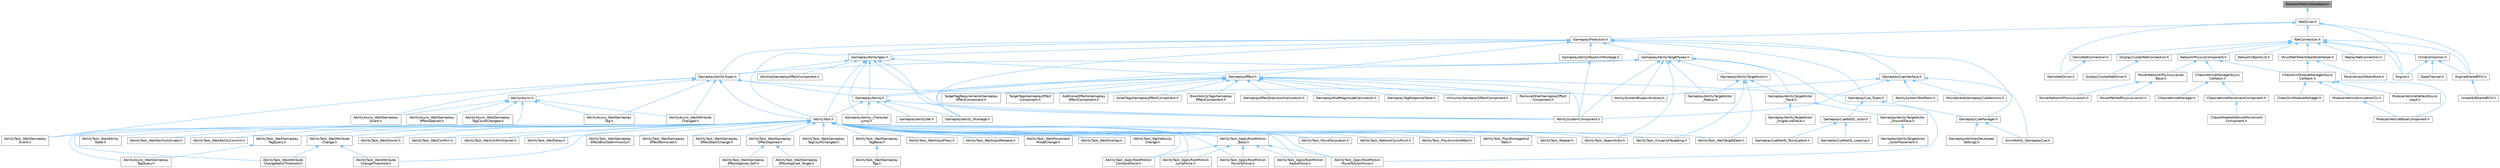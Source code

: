 digraph "NetworkMetricsDatabase.h"
{
 // INTERACTIVE_SVG=YES
 // LATEX_PDF_SIZE
  bgcolor="transparent";
  edge [fontname=Helvetica,fontsize=10,labelfontname=Helvetica,labelfontsize=10];
  node [fontname=Helvetica,fontsize=10,shape=box,height=0.2,width=0.4];
  Node1 [id="Node000001",label="NetworkMetricsDatabase.h",height=0.2,width=0.4,color="gray40", fillcolor="grey60", style="filled", fontcolor="black",tooltip=" "];
  Node1 -> Node2 [id="edge1_Node000001_Node000002",dir="back",color="steelblue1",style="solid",tooltip=" "];
  Node2 [id="Node000002",label="NetDriver.h",height=0.2,width=0.4,color="grey40", fillcolor="white", style="filled",URL="$d8/d6d/NetDriver_8h.html",tooltip=" "];
  Node2 -> Node3 [id="edge2_Node000002_Node000003",dir="back",color="steelblue1",style="solid",tooltip=" "];
  Node3 [id="Node000003",label="DemoNetDriver.h",height=0.2,width=0.4,color="grey40", fillcolor="white", style="filled",URL="$df/df9/DemoNetDriver_8h.html",tooltip=" "];
  Node2 -> Node4 [id="edge3_Node000002_Node000004",dir="back",color="steelblue1",style="solid",tooltip=" "];
  Node4 [id="Node000004",label="Engine.h",height=0.2,width=0.4,color="grey40", fillcolor="white", style="filled",URL="$d1/d34/Public_2Engine_8h.html",tooltip=" "];
  Node2 -> Node5 [id="edge4_Node000002_Node000005",dir="back",color="steelblue1",style="solid",tooltip=" "];
  Node5 [id="Node000005",label="EngineSharedPCH.h",height=0.2,width=0.4,color="grey40", fillcolor="white", style="filled",URL="$dc/dbb/EngineSharedPCH_8h.html",tooltip=" "];
  Node5 -> Node6 [id="edge5_Node000005_Node000006",dir="back",color="steelblue1",style="solid",tooltip=" "];
  Node6 [id="Node000006",label="UnrealEdSharedPCH.h",height=0.2,width=0.4,color="grey40", fillcolor="white", style="filled",URL="$d1/de6/UnrealEdSharedPCH_8h.html",tooltip=" "];
  Node2 -> Node7 [id="edge6_Node000002_Node000007",dir="back",color="steelblue1",style="solid",tooltip=" "];
  Node7 [id="Node000007",label="GameplayPrediction.h",height=0.2,width=0.4,color="grey40", fillcolor="white", style="filled",URL="$d1/d2f/GameplayPrediction_8h.html",tooltip=" "];
  Node7 -> Node8 [id="edge7_Node000007_Node000008",dir="back",color="steelblue1",style="solid",tooltip=" "];
  Node8 [id="Node000008",label="AbilitySystemComponent.h",height=0.2,width=0.4,color="grey40", fillcolor="white", style="filled",URL="$d0/da3/AbilitySystemComponent_8h.html",tooltip=" "];
  Node7 -> Node9 [id="edge8_Node000007_Node000009",dir="back",color="steelblue1",style="solid",tooltip=" "];
  Node9 [id="Node000009",label="AbilityTask.h",height=0.2,width=0.4,color="grey40", fillcolor="white", style="filled",URL="$d2/d8e/AbilityTask_8h.html",tooltip=" "];
  Node9 -> Node10 [id="edge9_Node000009_Node000010",dir="back",color="steelblue1",style="solid",tooltip=" "];
  Node10 [id="Node000010",label="AbilityTask_ApplyRootMotion\lConstantForce.h",height=0.2,width=0.4,color="grey40", fillcolor="white", style="filled",URL="$d0/de8/AbilityTask__ApplyRootMotionConstantForce_8h.html",tooltip=" "];
  Node9 -> Node11 [id="edge10_Node000009_Node000011",dir="back",color="steelblue1",style="solid",tooltip=" "];
  Node11 [id="Node000011",label="AbilityTask_ApplyRootMotion\lJumpForce.h",height=0.2,width=0.4,color="grey40", fillcolor="white", style="filled",URL="$d7/db6/AbilityTask__ApplyRootMotionJumpForce_8h.html",tooltip=" "];
  Node9 -> Node12 [id="edge11_Node000009_Node000012",dir="back",color="steelblue1",style="solid",tooltip=" "];
  Node12 [id="Node000012",label="AbilityTask_ApplyRootMotion\lMoveToActorForce.h",height=0.2,width=0.4,color="grey40", fillcolor="white", style="filled",URL="$d5/de3/AbilityTask__ApplyRootMotionMoveToActorForce_8h.html",tooltip=" "];
  Node9 -> Node13 [id="edge12_Node000009_Node000013",dir="back",color="steelblue1",style="solid",tooltip=" "];
  Node13 [id="Node000013",label="AbilityTask_ApplyRootMotion\lMoveToForce.h",height=0.2,width=0.4,color="grey40", fillcolor="white", style="filled",URL="$d3/dc3/AbilityTask__ApplyRootMotionMoveToForce_8h.html",tooltip=" "];
  Node9 -> Node14 [id="edge13_Node000009_Node000014",dir="back",color="steelblue1",style="solid",tooltip=" "];
  Node14 [id="Node000014",label="AbilityTask_ApplyRootMotion\lRadialForce.h",height=0.2,width=0.4,color="grey40", fillcolor="white", style="filled",URL="$da/d06/AbilityTask__ApplyRootMotionRadialForce_8h.html",tooltip=" "];
  Node9 -> Node15 [id="edge14_Node000009_Node000015",dir="back",color="steelblue1",style="solid",tooltip=" "];
  Node15 [id="Node000015",label="AbilityTask_ApplyRootMotion\l_Base.h",height=0.2,width=0.4,color="grey40", fillcolor="white", style="filled",URL="$d8/d7d/AbilityTask__ApplyRootMotion__Base_8h.html",tooltip=" "];
  Node15 -> Node10 [id="edge15_Node000015_Node000010",dir="back",color="steelblue1",style="solid",tooltip=" "];
  Node15 -> Node11 [id="edge16_Node000015_Node000011",dir="back",color="steelblue1",style="solid",tooltip=" "];
  Node15 -> Node12 [id="edge17_Node000015_Node000012",dir="back",color="steelblue1",style="solid",tooltip=" "];
  Node15 -> Node13 [id="edge18_Node000015_Node000013",dir="back",color="steelblue1",style="solid",tooltip=" "];
  Node15 -> Node14 [id="edge19_Node000015_Node000014",dir="back",color="steelblue1",style="solid",tooltip=" "];
  Node9 -> Node16 [id="edge20_Node000009_Node000016",dir="back",color="steelblue1",style="solid",tooltip=" "];
  Node16 [id="Node000016",label="AbilityTask_MoveToLocation.h",height=0.2,width=0.4,color="grey40", fillcolor="white", style="filled",URL="$da/d8d/AbilityTask__MoveToLocation_8h.html",tooltip=" "];
  Node9 -> Node17 [id="edge21_Node000009_Node000017",dir="back",color="steelblue1",style="solid",tooltip=" "];
  Node17 [id="Node000017",label="AbilityTask_NetworkSyncPoint.h",height=0.2,width=0.4,color="grey40", fillcolor="white", style="filled",URL="$dc/d62/AbilityTask__NetworkSyncPoint_8h.html",tooltip=" "];
  Node9 -> Node18 [id="edge22_Node000009_Node000018",dir="back",color="steelblue1",style="solid",tooltip=" "];
  Node18 [id="Node000018",label="AbilityTask_PlayAnimAndWait.h",height=0.2,width=0.4,color="grey40", fillcolor="white", style="filled",URL="$d4/d50/AbilityTask__PlayAnimAndWait_8h.html",tooltip=" "];
  Node9 -> Node19 [id="edge23_Node000009_Node000019",dir="back",color="steelblue1",style="solid",tooltip=" "];
  Node19 [id="Node000019",label="AbilityTask_PlayMontageAnd\lWait.h",height=0.2,width=0.4,color="grey40", fillcolor="white", style="filled",URL="$de/d05/AbilityTask__PlayMontageAndWait_8h.html",tooltip=" "];
  Node9 -> Node20 [id="edge24_Node000009_Node000020",dir="back",color="steelblue1",style="solid",tooltip=" "];
  Node20 [id="Node000020",label="AbilityTask_Repeat.h",height=0.2,width=0.4,color="grey40", fillcolor="white", style="filled",URL="$da/d7d/AbilityTask__Repeat_8h.html",tooltip=" "];
  Node9 -> Node21 [id="edge25_Node000009_Node000021",dir="back",color="steelblue1",style="solid",tooltip=" "];
  Node21 [id="Node000021",label="AbilityTask_SpawnActor.h",height=0.2,width=0.4,color="grey40", fillcolor="white", style="filled",URL="$dc/d97/AbilityTask__SpawnActor_8h.html",tooltip=" "];
  Node9 -> Node22 [id="edge26_Node000009_Node000022",dir="back",color="steelblue1",style="solid",tooltip=" "];
  Node22 [id="Node000022",label="AbilityTask_StartAbility\lState.h",height=0.2,width=0.4,color="grey40", fillcolor="white", style="filled",URL="$db/d91/AbilityTask__StartAbilityState_8h.html",tooltip=" "];
  Node9 -> Node23 [id="edge27_Node000009_Node000023",dir="back",color="steelblue1",style="solid",tooltip=" "];
  Node23 [id="Node000023",label="AbilityTask_VisualizeTargeting.h",height=0.2,width=0.4,color="grey40", fillcolor="white", style="filled",URL="$df/dbd/AbilityTask__VisualizeTargeting_8h.html",tooltip=" "];
  Node9 -> Node24 [id="edge28_Node000009_Node000024",dir="back",color="steelblue1",style="solid",tooltip=" "];
  Node24 [id="Node000024",label="AbilityTask_WaitAbilityActivate.h",height=0.2,width=0.4,color="grey40", fillcolor="white", style="filled",URL="$db/da3/AbilityTask__WaitAbilityActivate_8h.html",tooltip=" "];
  Node9 -> Node25 [id="edge29_Node000009_Node000025",dir="back",color="steelblue1",style="solid",tooltip=" "];
  Node25 [id="Node000025",label="AbilityTask_WaitAbilityCommit.h",height=0.2,width=0.4,color="grey40", fillcolor="white", style="filled",URL="$de/de8/AbilityTask__WaitAbilityCommit_8h.html",tooltip=" "];
  Node9 -> Node26 [id="edge30_Node000009_Node000026",dir="back",color="steelblue1",style="solid",tooltip=" "];
  Node26 [id="Node000026",label="AbilityTask_WaitAttribute\lChange.h",height=0.2,width=0.4,color="grey40", fillcolor="white", style="filled",URL="$dd/d60/AbilityTask__WaitAttributeChange_8h.html",tooltip=" "];
  Node26 -> Node27 [id="edge31_Node000026_Node000027",dir="back",color="steelblue1",style="solid",tooltip=" "];
  Node27 [id="Node000027",label="AbilityTask_WaitAttribute\lChangeRatioThreshold.h",height=0.2,width=0.4,color="grey40", fillcolor="white", style="filled",URL="$de/d5e/AbilityTask__WaitAttributeChangeRatioThreshold_8h.html",tooltip=" "];
  Node26 -> Node28 [id="edge32_Node000026_Node000028",dir="back",color="steelblue1",style="solid",tooltip=" "];
  Node28 [id="Node000028",label="AbilityTask_WaitAttribute\lChangeThreshold.h",height=0.2,width=0.4,color="grey40", fillcolor="white", style="filled",URL="$db/d3e/AbilityTask__WaitAttributeChangeThreshold_8h.html",tooltip=" "];
  Node9 -> Node27 [id="edge33_Node000009_Node000027",dir="back",color="steelblue1",style="solid",tooltip=" "];
  Node9 -> Node28 [id="edge34_Node000009_Node000028",dir="back",color="steelblue1",style="solid",tooltip=" "];
  Node9 -> Node29 [id="edge35_Node000009_Node000029",dir="back",color="steelblue1",style="solid",tooltip=" "];
  Node29 [id="Node000029",label="AbilityTask_WaitCancel.h",height=0.2,width=0.4,color="grey40", fillcolor="white", style="filled",URL="$dc/d16/AbilityTask__WaitCancel_8h.html",tooltip=" "];
  Node9 -> Node30 [id="edge36_Node000009_Node000030",dir="back",color="steelblue1",style="solid",tooltip=" "];
  Node30 [id="Node000030",label="AbilityTask_WaitConfirm.h",height=0.2,width=0.4,color="grey40", fillcolor="white", style="filled",URL="$d3/d4f/AbilityTask__WaitConfirm_8h.html",tooltip=" "];
  Node9 -> Node31 [id="edge37_Node000009_Node000031",dir="back",color="steelblue1",style="solid",tooltip=" "];
  Node31 [id="Node000031",label="AbilityTask_WaitConfirmCancel.h",height=0.2,width=0.4,color="grey40", fillcolor="white", style="filled",URL="$de/d88/AbilityTask__WaitConfirmCancel_8h.html",tooltip=" "];
  Node9 -> Node32 [id="edge38_Node000009_Node000032",dir="back",color="steelblue1",style="solid",tooltip=" "];
  Node32 [id="Node000032",label="AbilityTask_WaitDelay.h",height=0.2,width=0.4,color="grey40", fillcolor="white", style="filled",URL="$dc/d63/AbilityTask__WaitDelay_8h.html",tooltip=" "];
  Node9 -> Node33 [id="edge39_Node000009_Node000033",dir="back",color="steelblue1",style="solid",tooltip=" "];
  Node33 [id="Node000033",label="AbilityTask_WaitGameplay\lEffectApplied.h",height=0.2,width=0.4,color="grey40", fillcolor="white", style="filled",URL="$d8/dfe/AbilityTask__WaitGameplayEffectApplied_8h.html",tooltip=" "];
  Node33 -> Node34 [id="edge40_Node000033_Node000034",dir="back",color="steelblue1",style="solid",tooltip=" "];
  Node34 [id="Node000034",label="AbilityTask_WaitGameplay\lEffectApplied_Self.h",height=0.2,width=0.4,color="grey40", fillcolor="white", style="filled",URL="$d0/d01/AbilityTask__WaitGameplayEffectApplied__Self_8h.html",tooltip=" "];
  Node33 -> Node35 [id="edge41_Node000033_Node000035",dir="back",color="steelblue1",style="solid",tooltip=" "];
  Node35 [id="Node000035",label="AbilityTask_WaitGameplay\lEffectApplied_Target.h",height=0.2,width=0.4,color="grey40", fillcolor="white", style="filled",URL="$db/dc4/AbilityTask__WaitGameplayEffectApplied__Target_8h.html",tooltip=" "];
  Node9 -> Node36 [id="edge42_Node000009_Node000036",dir="back",color="steelblue1",style="solid",tooltip=" "];
  Node36 [id="Node000036",label="AbilityTask_WaitGameplay\lEffectBlockedImmunity.h",height=0.2,width=0.4,color="grey40", fillcolor="white", style="filled",URL="$d4/d24/AbilityTask__WaitGameplayEffectBlockedImmunity_8h.html",tooltip=" "];
  Node9 -> Node37 [id="edge43_Node000009_Node000037",dir="back",color="steelblue1",style="solid",tooltip=" "];
  Node37 [id="Node000037",label="AbilityTask_WaitGameplay\lEffectRemoved.h",height=0.2,width=0.4,color="grey40", fillcolor="white", style="filled",URL="$d1/da9/AbilityTask__WaitGameplayEffectRemoved_8h.html",tooltip=" "];
  Node9 -> Node38 [id="edge44_Node000009_Node000038",dir="back",color="steelblue1",style="solid",tooltip=" "];
  Node38 [id="Node000038",label="AbilityTask_WaitGameplay\lEffectStackChange.h",height=0.2,width=0.4,color="grey40", fillcolor="white", style="filled",URL="$de/db3/AbilityTask__WaitGameplayEffectStackChange_8h.html",tooltip=" "];
  Node9 -> Node39 [id="edge45_Node000009_Node000039",dir="back",color="steelblue1",style="solid",tooltip=" "];
  Node39 [id="Node000039",label="AbilityTask_WaitGameplay\lEvent.h",height=0.2,width=0.4,color="grey40", fillcolor="white", style="filled",URL="$dc/db8/AbilityTask__WaitGameplayEvent_8h.html",tooltip=" "];
  Node9 -> Node40 [id="edge46_Node000009_Node000040",dir="back",color="steelblue1",style="solid",tooltip=" "];
  Node40 [id="Node000040",label="AbilityTask_WaitGameplay\lTagBase.h",height=0.2,width=0.4,color="grey40", fillcolor="white", style="filled",URL="$d8/dd0/AbilityTask__WaitGameplayTagBase_8h.html",tooltip=" "];
  Node40 -> Node41 [id="edge47_Node000040_Node000041",dir="back",color="steelblue1",style="solid",tooltip=" "];
  Node41 [id="Node000041",label="AbilityTask_WaitGameplay\lTag.h",height=0.2,width=0.4,color="grey40", fillcolor="white", style="filled",URL="$d3/d4f/AbilityTask__WaitGameplayTag_8h.html",tooltip=" "];
  Node9 -> Node42 [id="edge48_Node000009_Node000042",dir="back",color="steelblue1",style="solid",tooltip=" "];
  Node42 [id="Node000042",label="AbilityTask_WaitGameplay\lTagCountChanged.h",height=0.2,width=0.4,color="grey40", fillcolor="white", style="filled",URL="$dd/d55/AbilityTask__WaitGameplayTagCountChanged_8h.html",tooltip=" "];
  Node9 -> Node43 [id="edge49_Node000009_Node000043",dir="back",color="steelblue1",style="solid",tooltip=" "];
  Node43 [id="Node000043",label="AbilityTask_WaitGameplay\lTagQuery.h",height=0.2,width=0.4,color="grey40", fillcolor="white", style="filled",URL="$d4/d7f/AbilityTask__WaitGameplayTagQuery_8h.html",tooltip=" "];
  Node43 -> Node44 [id="edge50_Node000043_Node000044",dir="back",color="steelblue1",style="solid",tooltip=" "];
  Node44 [id="Node000044",label="AbilityAsync_WaitGameplay\lTagQuery.h",height=0.2,width=0.4,color="grey40", fillcolor="white", style="filled",URL="$d5/d29/AbilityAsync__WaitGameplayTagQuery_8h.html",tooltip=" "];
  Node9 -> Node45 [id="edge51_Node000009_Node000045",dir="back",color="steelblue1",style="solid",tooltip=" "];
  Node45 [id="Node000045",label="AbilityTask_WaitInputPress.h",height=0.2,width=0.4,color="grey40", fillcolor="white", style="filled",URL="$d6/d00/AbilityTask__WaitInputPress_8h.html",tooltip=" "];
  Node9 -> Node46 [id="edge52_Node000009_Node000046",dir="back",color="steelblue1",style="solid",tooltip=" "];
  Node46 [id="Node000046",label="AbilityTask_WaitInputRelease.h",height=0.2,width=0.4,color="grey40", fillcolor="white", style="filled",URL="$d1/d89/AbilityTask__WaitInputRelease_8h.html",tooltip=" "];
  Node9 -> Node47 [id="edge53_Node000009_Node000047",dir="back",color="steelblue1",style="solid",tooltip=" "];
  Node47 [id="Node000047",label="AbilityTask_WaitMovement\lModeChange.h",height=0.2,width=0.4,color="grey40", fillcolor="white", style="filled",URL="$d9/df7/AbilityTask__WaitMovementModeChange_8h.html",tooltip=" "];
  Node9 -> Node48 [id="edge54_Node000009_Node000048",dir="back",color="steelblue1",style="solid",tooltip=" "];
  Node48 [id="Node000048",label="AbilityTask_WaitOverlap.h",height=0.2,width=0.4,color="grey40", fillcolor="white", style="filled",URL="$d9/dab/AbilityTask__WaitOverlap_8h.html",tooltip=" "];
  Node9 -> Node49 [id="edge55_Node000009_Node000049",dir="back",color="steelblue1",style="solid",tooltip=" "];
  Node49 [id="Node000049",label="AbilityTask_WaitTargetData.h",height=0.2,width=0.4,color="grey40", fillcolor="white", style="filled",URL="$d2/d40/AbilityTask__WaitTargetData_8h.html",tooltip=" "];
  Node9 -> Node50 [id="edge56_Node000009_Node000050",dir="back",color="steelblue1",style="solid",tooltip=" "];
  Node50 [id="Node000050",label="AbilityTask_WaitVelocity\lChange.h",height=0.2,width=0.4,color="grey40", fillcolor="white", style="filled",URL="$da/d38/AbilityTask__WaitVelocityChange_8h.html",tooltip=" "];
  Node7 -> Node51 [id="edge57_Node000007_Node000051",dir="back",color="steelblue1",style="solid",tooltip=" "];
  Node51 [id="Node000051",label="GameplayAbilityRepAnimMontage.h",height=0.2,width=0.4,color="grey40", fillcolor="white", style="filled",URL="$d2/d68/GameplayAbilityRepAnimMontage_8h.html",tooltip=" "];
  Node51 -> Node8 [id="edge58_Node000051_Node000008",dir="back",color="steelblue1",style="solid",tooltip=" "];
  Node7 -> Node52 [id="edge59_Node000007_Node000052",dir="back",color="steelblue1",style="solid",tooltip=" "];
  Node52 [id="Node000052",label="GameplayAbilitySpec.h",height=0.2,width=0.4,color="grey40", fillcolor="white", style="filled",URL="$dd/daf/GameplayAbilitySpec_8h.html",tooltip=" "];
  Node52 -> Node53 [id="edge60_Node000052_Node000053",dir="back",color="steelblue1",style="solid",tooltip=" "];
  Node53 [id="Node000053",label="AbilitiesGameplayEffectComponent.h",height=0.2,width=0.4,color="grey40", fillcolor="white", style="filled",URL="$da/db0/AbilitiesGameplayEffectComponent_8h.html",tooltip=" "];
  Node52 -> Node8 [id="edge61_Node000052_Node000008",dir="back",color="steelblue1",style="solid",tooltip=" "];
  Node52 -> Node9 [id="edge62_Node000052_Node000009",dir="back",color="steelblue1",style="solid",tooltip=" "];
  Node52 -> Node54 [id="edge63_Node000052_Node000054",dir="back",color="steelblue1",style="solid",tooltip=" "];
  Node54 [id="Node000054",label="GameplayAbility.h",height=0.2,width=0.4,color="grey40", fillcolor="white", style="filled",URL="$dc/d44/GameplayAbility_8h.html",tooltip=" "];
  Node54 -> Node8 [id="edge64_Node000054_Node000008",dir="back",color="steelblue1",style="solid",tooltip=" "];
  Node54 -> Node9 [id="edge65_Node000054_Node000009",dir="back",color="steelblue1",style="solid",tooltip=" "];
  Node54 -> Node55 [id="edge66_Node000054_Node000055",dir="back",color="steelblue1",style="solid",tooltip=" "];
  Node55 [id="Node000055",label="GameplayAbilitySet.h",height=0.2,width=0.4,color="grey40", fillcolor="white", style="filled",URL="$d5/d19/GameplayAbilitySet_8h.html",tooltip=" "];
  Node54 -> Node56 [id="edge67_Node000054_Node000056",dir="back",color="steelblue1",style="solid",tooltip=" "];
  Node56 [id="Node000056",label="GameplayAbility_Character\lJump.h",height=0.2,width=0.4,color="grey40", fillcolor="white", style="filled",URL="$d7/dd2/GameplayAbility__CharacterJump_8h.html",tooltip=" "];
  Node54 -> Node57 [id="edge68_Node000054_Node000057",dir="back",color="steelblue1",style="solid",tooltip=" "];
  Node57 [id="Node000057",label="GameplayAbility_Montage.h",height=0.2,width=0.4,color="grey40", fillcolor="white", style="filled",URL="$d6/d77/GameplayAbility__Montage_8h.html",tooltip=" "];
  Node52 -> Node58 [id="edge69_Node000052_Node000058",dir="back",color="steelblue1",style="solid",tooltip=" "];
  Node58 [id="Node000058",label="GameplayAbilityTypes.h",height=0.2,width=0.4,color="grey40", fillcolor="white", style="filled",URL="$d1/dd9/GameplayAbilityTypes_8h.html",tooltip=" "];
  Node58 -> Node59 [id="edge70_Node000058_Node000059",dir="back",color="steelblue1",style="solid",tooltip=" "];
  Node59 [id="Node000059",label="AbilityAsync.h",height=0.2,width=0.4,color="grey40", fillcolor="white", style="filled",URL="$d8/dce/AbilityAsync_8h.html",tooltip=" "];
  Node59 -> Node60 [id="edge71_Node000059_Node000060",dir="back",color="steelblue1",style="solid",tooltip=" "];
  Node60 [id="Node000060",label="AbilityAsync_WaitAttribute\lChanged.h",height=0.2,width=0.4,color="grey40", fillcolor="white", style="filled",URL="$d8/d81/AbilityAsync__WaitAttributeChanged_8h.html",tooltip=" "];
  Node59 -> Node61 [id="edge72_Node000059_Node000061",dir="back",color="steelblue1",style="solid",tooltip=" "];
  Node61 [id="Node000061",label="AbilityAsync_WaitGameplay\lEffectApplied.h",height=0.2,width=0.4,color="grey40", fillcolor="white", style="filled",URL="$dd/d1a/AbilityAsync__WaitGameplayEffectApplied_8h.html",tooltip=" "];
  Node59 -> Node62 [id="edge73_Node000059_Node000062",dir="back",color="steelblue1",style="solid",tooltip=" "];
  Node62 [id="Node000062",label="AbilityAsync_WaitGameplay\lEvent.h",height=0.2,width=0.4,color="grey40", fillcolor="white", style="filled",URL="$d4/d2d/AbilityAsync__WaitGameplayEvent_8h.html",tooltip=" "];
  Node59 -> Node63 [id="edge74_Node000059_Node000063",dir="back",color="steelblue1",style="solid",tooltip=" "];
  Node63 [id="Node000063",label="AbilityAsync_WaitGameplay\lTag.h",height=0.2,width=0.4,color="grey40", fillcolor="white", style="filled",URL="$d8/dc5/AbilityAsync__WaitGameplayTag_8h.html",tooltip=" "];
  Node59 -> Node64 [id="edge75_Node000059_Node000064",dir="back",color="steelblue1",style="solid",tooltip=" "];
  Node64 [id="Node000064",label="AbilityAsync_WaitGameplay\lTagCountChanged.h",height=0.2,width=0.4,color="grey40", fillcolor="white", style="filled",URL="$d3/d03/AbilityAsync__WaitGameplayTagCountChanged_8h.html",tooltip=" "];
  Node59 -> Node44 [id="edge76_Node000059_Node000044",dir="back",color="steelblue1",style="solid",tooltip=" "];
  Node58 -> Node60 [id="edge77_Node000058_Node000060",dir="back",color="steelblue1",style="solid",tooltip=" "];
  Node58 -> Node62 [id="edge78_Node000058_Node000062",dir="back",color="steelblue1",style="solid",tooltip=" "];
  Node58 -> Node63 [id="edge79_Node000058_Node000063",dir="back",color="steelblue1",style="solid",tooltip=" "];
  Node58 -> Node65 [id="edge80_Node000058_Node000065",dir="back",color="steelblue1",style="solid",tooltip=" "];
  Node65 [id="Node000065",label="AbilitySystemBlueprintLibrary.h",height=0.2,width=0.4,color="grey40", fillcolor="white", style="filled",URL="$d5/dd6/AbilitySystemBlueprintLibrary_8h.html",tooltip=" "];
  Node58 -> Node9 [id="edge81_Node000058_Node000009",dir="back",color="steelblue1",style="solid",tooltip=" "];
  Node58 -> Node39 [id="edge82_Node000058_Node000039",dir="back",color="steelblue1",style="solid",tooltip=" "];
  Node58 -> Node54 [id="edge83_Node000058_Node000054",dir="back",color="steelblue1",style="solid",tooltip=" "];
  Node52 -> Node56 [id="edge84_Node000052_Node000056",dir="back",color="steelblue1",style="solid",tooltip=" "];
  Node52 -> Node57 [id="edge85_Node000052_Node000057",dir="back",color="steelblue1",style="solid",tooltip=" "];
  Node52 -> Node66 [id="edge86_Node000052_Node000066",dir="back",color="steelblue1",style="solid",tooltip=" "];
  Node66 [id="Node000066",label="GameplayEffect.h",height=0.2,width=0.4,color="grey40", fillcolor="white", style="filled",URL="$d4/d15/GameplayEffect_8h.html",tooltip=" "];
  Node66 -> Node8 [id="edge87_Node000066_Node000008",dir="back",color="steelblue1",style="solid",tooltip=" "];
  Node66 -> Node67 [id="edge88_Node000066_Node000067",dir="back",color="steelblue1",style="solid",tooltip=" "];
  Node67 [id="Node000067",label="AdditionalEffectsGameplay\lEffectComponent.h",height=0.2,width=0.4,color="grey40", fillcolor="white", style="filled",URL="$d5/dd7/AdditionalEffectsGameplayEffectComponent_8h.html",tooltip=" "];
  Node66 -> Node68 [id="edge89_Node000066_Node000068",dir="back",color="steelblue1",style="solid",tooltip=" "];
  Node68 [id="Node000068",label="AssetTagsGameplayEffectComponent.h",height=0.2,width=0.4,color="grey40", fillcolor="white", style="filled",URL="$df/d29/AssetTagsGameplayEffectComponent_8h.html",tooltip=" "];
  Node66 -> Node69 [id="edge90_Node000066_Node000069",dir="back",color="steelblue1",style="solid",tooltip=" "];
  Node69 [id="Node000069",label="BlockAbilityTagsGameplay\lEffectComponent.h",height=0.2,width=0.4,color="grey40", fillcolor="white", style="filled",URL="$d3/dad/BlockAbilityTagsGameplayEffectComponent_8h.html",tooltip=" "];
  Node66 -> Node54 [id="edge91_Node000066_Node000054",dir="back",color="steelblue1",style="solid",tooltip=" "];
  Node66 -> Node57 [id="edge92_Node000066_Node000057",dir="back",color="steelblue1",style="solid",tooltip=" "];
  Node66 -> Node70 [id="edge93_Node000066_Node000070",dir="back",color="steelblue1",style="solid",tooltip=" "];
  Node70 [id="Node000070",label="GameplayCue_Types.h",height=0.2,width=0.4,color="grey40", fillcolor="white", style="filled",URL="$da/d67/GameplayCue__Types_8h.html",tooltip=" "];
  Node70 -> Node71 [id="edge94_Node000070_Node000071",dir="back",color="steelblue1",style="solid",tooltip=" "];
  Node71 [id="Node000071",label="GameplayCueManager.h",height=0.2,width=0.4,color="grey40", fillcolor="white", style="filled",URL="$d7/d4e/GameplayCueManager_8h.html",tooltip=" "];
  Node71 -> Node72 [id="edge95_Node000071_Node000072",dir="back",color="steelblue1",style="solid",tooltip=" "];
  Node72 [id="Node000072",label="AnimNotify_GameplayCue.h",height=0.2,width=0.4,color="grey40", fillcolor="white", style="filled",URL="$da/d48/AnimNotify__GameplayCue_8h.html",tooltip=" "];
  Node71 -> Node73 [id="edge96_Node000071_Node000073",dir="back",color="steelblue1",style="solid",tooltip=" "];
  Node73 [id="Node000073",label="GameplayAbilitiesDeveloper\lSettings.h",height=0.2,width=0.4,color="grey40", fillcolor="white", style="filled",URL="$d3/d55/GameplayAbilitiesDeveloperSettings_8h.html",tooltip=" "];
  Node70 -> Node74 [id="edge97_Node000070_Node000074",dir="back",color="steelblue1",style="solid",tooltip=" "];
  Node74 [id="Node000074",label="GameplayCueNotify_Actor.h",height=0.2,width=0.4,color="grey40", fillcolor="white", style="filled",URL="$df/d91/GameplayCueNotify__Actor_8h.html",tooltip=" "];
  Node74 -> Node75 [id="edge98_Node000074_Node000075",dir="back",color="steelblue1",style="solid",tooltip=" "];
  Node75 [id="Node000075",label="GameplayCueNotify_BurstLatent.h",height=0.2,width=0.4,color="grey40", fillcolor="white", style="filled",URL="$df/db0/GameplayCueNotify__BurstLatent_8h.html",tooltip=" "];
  Node74 -> Node76 [id="edge99_Node000074_Node000076",dir="back",color="steelblue1",style="solid",tooltip=" "];
  Node76 [id="Node000076",label="GameplayCueNotify_Looping.h",height=0.2,width=0.4,color="grey40", fillcolor="white", style="filled",URL="$d5/db4/GameplayCueNotify__Looping_8h.html",tooltip=" "];
  Node66 -> Node77 [id="edge100_Node000066_Node000077",dir="back",color="steelblue1",style="solid",tooltip=" "];
  Node77 [id="Node000077",label="GameplayEffectExecutionCalculation.h",height=0.2,width=0.4,color="grey40", fillcolor="white", style="filled",URL="$df/d9d/GameplayEffectExecutionCalculation_8h.html",tooltip=" "];
  Node66 -> Node78 [id="edge101_Node000066_Node000078",dir="back",color="steelblue1",style="solid",tooltip=" "];
  Node78 [id="Node000078",label="GameplayModMagnitudeCalculation.h",height=0.2,width=0.4,color="grey40", fillcolor="white", style="filled",URL="$dd/da6/GameplayModMagnitudeCalculation_8h.html",tooltip=" "];
  Node66 -> Node79 [id="edge102_Node000066_Node000079",dir="back",color="steelblue1",style="solid",tooltip=" "];
  Node79 [id="Node000079",label="GameplayTagResponseTable.h",height=0.2,width=0.4,color="grey40", fillcolor="white", style="filled",URL="$d1/d27/GameplayTagResponseTable_8h.html",tooltip=" "];
  Node66 -> Node80 [id="edge103_Node000066_Node000080",dir="back",color="steelblue1",style="solid",tooltip=" "];
  Node80 [id="Node000080",label="ImmunityGameplayEffectComponent.h",height=0.2,width=0.4,color="grey40", fillcolor="white", style="filled",URL="$d7/dae/ImmunityGameplayEffectComponent_8h.html",tooltip=" "];
  Node66 -> Node81 [id="edge104_Node000066_Node000081",dir="back",color="steelblue1",style="solid",tooltip=" "];
  Node81 [id="Node000081",label="RemoveOtherGameplayEffect\lComponent.h",height=0.2,width=0.4,color="grey40", fillcolor="white", style="filled",URL="$d8/da2/RemoveOtherGameplayEffectComponent_8h.html",tooltip=" "];
  Node66 -> Node82 [id="edge105_Node000066_Node000082",dir="back",color="steelblue1",style="solid",tooltip=" "];
  Node82 [id="Node000082",label="TargetTagRequirementsGameplay\lEffectComponent.h",height=0.2,width=0.4,color="grey40", fillcolor="white", style="filled",URL="$d3/df8/TargetTagRequirementsGameplayEffectComponent_8h.html",tooltip=" "];
  Node66 -> Node83 [id="edge106_Node000066_Node000083",dir="back",color="steelblue1",style="solid",tooltip=" "];
  Node83 [id="Node000083",label="TargetTagsGameplayEffect\lComponent.h",height=0.2,width=0.4,color="grey40", fillcolor="white", style="filled",URL="$d5/d2e/TargetTagsGameplayEffectComponent_8h.html",tooltip=" "];
  Node7 -> Node84 [id="edge107_Node000007_Node000084",dir="back",color="steelblue1",style="solid",tooltip=" "];
  Node84 [id="Node000084",label="GameplayAbilityTargetTypes.h",height=0.2,width=0.4,color="grey40", fillcolor="white", style="filled",URL="$d8/dd1/GameplayAbilityTargetTypes_8h.html",tooltip=" "];
  Node84 -> Node65 [id="edge108_Node000084_Node000065",dir="back",color="steelblue1",style="solid",tooltip=" "];
  Node84 -> Node8 [id="edge109_Node000084_Node000008",dir="back",color="steelblue1",style="solid",tooltip=" "];
  Node84 -> Node12 [id="edge110_Node000084_Node000012",dir="back",color="steelblue1",style="solid",tooltip=" "];
  Node84 -> Node21 [id="edge111_Node000084_Node000021",dir="back",color="steelblue1",style="solid",tooltip=" "];
  Node84 -> Node54 [id="edge112_Node000084_Node000054",dir="back",color="steelblue1",style="solid",tooltip=" "];
  Node84 -> Node85 [id="edge113_Node000084_Node000085",dir="back",color="steelblue1",style="solid",tooltip=" "];
  Node85 [id="Node000085",label="GameplayAbilityTargetActor.h",height=0.2,width=0.4,color="grey40", fillcolor="white", style="filled",URL="$d7/d35/GameplayAbilityTargetActor_8h.html",tooltip=" "];
  Node85 -> Node23 [id="edge114_Node000085_Node000023",dir="back",color="steelblue1",style="solid",tooltip=" "];
  Node85 -> Node49 [id="edge115_Node000085_Node000049",dir="back",color="steelblue1",style="solid",tooltip=" "];
  Node85 -> Node86 [id="edge116_Node000085_Node000086",dir="back",color="steelblue1",style="solid",tooltip=" "];
  Node86 [id="Node000086",label="GameplayAbilityTargetActor\l_Radius.h",height=0.2,width=0.4,color="grey40", fillcolor="white", style="filled",URL="$da/d31/GameplayAbilityTargetActor__Radius_8h.html",tooltip=" "];
  Node85 -> Node87 [id="edge117_Node000085_Node000087",dir="back",color="steelblue1",style="solid",tooltip=" "];
  Node87 [id="Node000087",label="GameplayAbilityTargetActor\l_Trace.h",height=0.2,width=0.4,color="grey40", fillcolor="white", style="filled",URL="$d6/d1b/GameplayAbilityTargetActor__Trace_8h.html",tooltip=" "];
  Node87 -> Node88 [id="edge118_Node000087_Node000088",dir="back",color="steelblue1",style="solid",tooltip=" "];
  Node88 [id="Node000088",label="GameplayAbilityTargetActor\l_GroundTrace.h",height=0.2,width=0.4,color="grey40", fillcolor="white", style="filled",URL="$d8/daf/GameplayAbilityTargetActor__GroundTrace_8h.html",tooltip=" "];
  Node88 -> Node89 [id="edge119_Node000088_Node000089",dir="back",color="steelblue1",style="solid",tooltip=" "];
  Node89 [id="Node000089",label="GameplayAbilityTargetActor\l_ActorPlacement.h",height=0.2,width=0.4,color="grey40", fillcolor="white", style="filled",URL="$d5/d60/GameplayAbilityTargetActor__ActorPlacement_8h.html",tooltip=" "];
  Node87 -> Node90 [id="edge120_Node000087_Node000090",dir="back",color="steelblue1",style="solid",tooltip=" "];
  Node90 [id="Node000090",label="GameplayAbilityTargetActor\l_SingleLineTrace.h",height=0.2,width=0.4,color="grey40", fillcolor="white", style="filled",URL="$dc/d15/GameplayAbilityTargetActor__SingleLineTrace_8h.html",tooltip=" "];
  Node84 -> Node86 [id="edge121_Node000084_Node000086",dir="back",color="steelblue1",style="solid",tooltip=" "];
  Node84 -> Node87 [id="edge122_Node000084_Node000087",dir="back",color="steelblue1",style="solid",tooltip=" "];
  Node84 -> Node58 [id="edge123_Node000084_Node000058",dir="back",color="steelblue1",style="solid",tooltip=" "];
  Node7 -> Node58 [id="edge124_Node000007_Node000058",dir="back",color="steelblue1",style="solid",tooltip=" "];
  Node7 -> Node91 [id="edge125_Node000007_Node000091",dir="back",color="steelblue1",style="solid",tooltip=" "];
  Node91 [id="Node000091",label="GameplayCueInterface.h",height=0.2,width=0.4,color="grey40", fillcolor="white", style="filled",URL="$d3/d31/GameplayCueInterface_8h.html",tooltip=" "];
  Node91 -> Node65 [id="edge126_Node000091_Node000065",dir="back",color="steelblue1",style="solid",tooltip=" "];
  Node91 -> Node8 [id="edge127_Node000091_Node000008",dir="back",color="steelblue1",style="solid",tooltip=" "];
  Node91 -> Node92 [id="edge128_Node000091_Node000092",dir="back",color="steelblue1",style="solid",tooltip=" "];
  Node92 [id="Node000092",label="AbilitySystemTestPawn.h",height=0.2,width=0.4,color="grey40", fillcolor="white", style="filled",URL="$d9/d5f/AbilitySystemTestPawn_8h.html",tooltip=" "];
  Node91 -> Node72 [id="edge129_Node000091_Node000072",dir="back",color="steelblue1",style="solid",tooltip=" "];
  Node91 -> Node93 [id="edge130_Node000091_Node000093",dir="back",color="steelblue1",style="solid",tooltip=" "];
  Node93 [id="Node000093",label="MovieSceneGameplayCueSections.h",height=0.2,width=0.4,color="grey40", fillcolor="white", style="filled",URL="$df/ded/MovieSceneGameplayCueSections_8h.html",tooltip=" "];
  Node7 -> Node71 [id="edge131_Node000007_Node000071",dir="back",color="steelblue1",style="solid",tooltip=" "];
  Node7 -> Node70 [id="edge132_Node000007_Node000070",dir="back",color="steelblue1",style="solid",tooltip=" "];
  Node7 -> Node66 [id="edge133_Node000007_Node000066",dir="back",color="steelblue1",style="solid",tooltip=" "];
  Node2 -> Node94 [id="edge134_Node000002_Node000094",dir="back",color="steelblue1",style="solid",tooltip=" "];
  Node94 [id="Node000094",label="NetConnection.h",height=0.2,width=0.4,color="grey40", fillcolor="white", style="filled",URL="$d6/d03/NetConnection_8h.html",tooltip=" "];
  Node94 -> Node95 [id="edge135_Node000094_Node000095",dir="back",color="steelblue1",style="solid",tooltip=" "];
  Node95 [id="Node000095",label="ChildConnection.h",height=0.2,width=0.4,color="grey40", fillcolor="white", style="filled",URL="$de/dea/ChildConnection_8h.html",tooltip=" "];
  Node95 -> Node96 [id="edge136_Node000095_Node000096",dir="back",color="steelblue1",style="solid",tooltip=" "];
  Node96 [id="Node000096",label="DataChannel.h",height=0.2,width=0.4,color="grey40", fillcolor="white", style="filled",URL="$df/ded/DataChannel_8h.html",tooltip=" "];
  Node95 -> Node4 [id="edge137_Node000095_Node000004",dir="back",color="steelblue1",style="solid",tooltip=" "];
  Node95 -> Node5 [id="edge138_Node000095_Node000005",dir="back",color="steelblue1",style="solid",tooltip=" "];
  Node94 -> Node97 [id="edge139_Node000094_Node000097",dir="back",color="steelblue1",style="solid",tooltip=" "];
  Node97 [id="Node000097",label="DemoNetConnection.h",height=0.2,width=0.4,color="grey40", fillcolor="white", style="filled",URL="$d7/d81/DemoNetConnection_8h.html",tooltip=" "];
  Node97 -> Node3 [id="edge140_Node000097_Node000003",dir="back",color="steelblue1",style="solid",tooltip=" "];
  Node94 -> Node98 [id="edge141_Node000094_Node000098",dir="back",color="steelblue1",style="solid",tooltip=" "];
  Node98 [id="Node000098",label="DisplayClusterNetConnection.h",height=0.2,width=0.4,color="grey40", fillcolor="white", style="filled",URL="$d0/df0/DisplayClusterNetConnection_8h.html",tooltip=" "];
  Node98 -> Node99 [id="edge142_Node000098_Node000099",dir="back",color="steelblue1",style="solid",tooltip=" "];
  Node99 [id="Node000099",label="DisplayClusterNetDriver.h",height=0.2,width=0.4,color="grey40", fillcolor="white", style="filled",URL="$db/de1/DisplayClusterNetDriver_8h.html",tooltip=" "];
  Node94 -> Node4 [id="edge143_Node000094_Node000004",dir="back",color="steelblue1",style="solid",tooltip=" "];
  Node94 -> Node5 [id="edge144_Node000094_Node000005",dir="back",color="steelblue1",style="solid",tooltip=" "];
  Node94 -> Node100 [id="edge145_Node000094_Node000100",dir="back",color="steelblue1",style="solid",tooltip=" "];
  Node100 [id="Node000100",label="NetworkObjectList.h",height=0.2,width=0.4,color="grey40", fillcolor="white", style="filled",URL="$d5/d6a/NetworkObjectList_8h.html",tooltip=" "];
  Node94 -> Node101 [id="edge146_Node000094_Node000101",dir="back",color="steelblue1",style="solid",tooltip=" "];
  Node101 [id="Node000101",label="NetworkPhysicsComponent.h",height=0.2,width=0.4,color="grey40", fillcolor="white", style="filled",URL="$d5/dcb/NetworkPhysicsComponent_8h.html",tooltip=" "];
  Node101 -> Node102 [id="edge147_Node000101_Node000102",dir="back",color="steelblue1",style="solid",tooltip=" "];
  Node102 [id="Node000102",label="ChaosSimModuleManagerAsync\lCallback.h",height=0.2,width=0.4,color="grey40", fillcolor="white", style="filled",URL="$d7/dd0/ChaosSimModuleManagerAsyncCallback_8h.html",tooltip=" "];
  Node102 -> Node103 [id="edge148_Node000102_Node000103",dir="back",color="steelblue1",style="solid",tooltip=" "];
  Node103 [id="Node000103",label="ChaosSimModuleManager.h",height=0.2,width=0.4,color="grey40", fillcolor="white", style="filled",URL="$d7/dd1/ChaosSimModuleManager_8h.html",tooltip=" "];
  Node102 -> Node104 [id="edge149_Node000102_Node000104",dir="back",color="steelblue1",style="solid",tooltip=" "];
  Node104 [id="Node000104",label="ModularVehicleBaseComponent.h",height=0.2,width=0.4,color="grey40", fillcolor="white", style="filled",URL="$d3/dc7/ModularVehicleBaseComponent_8h.html",tooltip=" "];
  Node102 -> Node105 [id="edge150_Node000102_Node000105",dir="back",color="steelblue1",style="solid",tooltip=" "];
  Node105 [id="Node000105",label="ModularVehicleDefaultAsync\lInput.h",height=0.2,width=0.4,color="grey40", fillcolor="white", style="filled",URL="$d5/df8/ModularVehicleDefaultAsyncInput_8h.html",tooltip=" "];
  Node102 -> Node106 [id="edge151_Node000102_Node000106",dir="back",color="steelblue1",style="solid",tooltip=" "];
  Node106 [id="Node000106",label="ModularVehicleSimulationCU.h",height=0.2,width=0.4,color="grey40", fillcolor="white", style="filled",URL="$d8/d61/ModularVehicleSimulationCU_8h.html",tooltip=" "];
  Node106 -> Node104 [id="edge152_Node000106_Node000104",dir="back",color="steelblue1",style="solid",tooltip=" "];
  Node101 -> Node107 [id="edge153_Node000101_Node000107",dir="back",color="steelblue1",style="solid",tooltip=" "];
  Node107 [id="Node000107",label="ChaosVehicleManagerAsync\lCallback.h",height=0.2,width=0.4,color="grey40", fillcolor="white", style="filled",URL="$d4/dea/ChaosVehicleManagerAsyncCallback_8h.html",tooltip=" "];
  Node107 -> Node108 [id="edge154_Node000107_Node000108",dir="back",color="steelblue1",style="solid",tooltip=" "];
  Node108 [id="Node000108",label="ChaosVehicleManager.h",height=0.2,width=0.4,color="grey40", fillcolor="white", style="filled",URL="$d3/d70/ChaosVehicleManager_8h.html",tooltip=" "];
  Node107 -> Node109 [id="edge155_Node000107_Node000109",dir="back",color="steelblue1",style="solid",tooltip=" "];
  Node109 [id="Node000109",label="ChaosVehicleMovementComponent.h",height=0.2,width=0.4,color="grey40", fillcolor="white", style="filled",URL="$dc/dfc/ChaosVehicleMovementComponent_8h.html",tooltip=" "];
  Node109 -> Node110 [id="edge156_Node000109_Node000110",dir="back",color="steelblue1",style="solid",tooltip=" "];
  Node110 [id="Node000110",label="ChaosWheeledVehicleMovement\lComponent.h",height=0.2,width=0.4,color="grey40", fillcolor="white", style="filled",URL="$dc/d77/ChaosWheeledVehicleMovementComponent_8h.html",tooltip=" "];
  Node101 -> Node111 [id="edge157_Node000101_Node000111",dir="back",color="steelblue1",style="solid",tooltip=" "];
  Node111 [id="Node000111",label="MoverNetworkPhysicsLiaison\lBase.h",height=0.2,width=0.4,color="grey40", fillcolor="white", style="filled",URL="$d6/d54/MoverNetworkPhysicsLiaisonBase_8h.html",tooltip=" "];
  Node111 -> Node112 [id="edge158_Node000111_Node000112",dir="back",color="steelblue1",style="solid",tooltip=" "];
  Node112 [id="Node000112",label="MoverNetworkPhysicsLiaison.h",height=0.2,width=0.4,color="grey40", fillcolor="white", style="filled",URL="$d7/d6a/MoverNetworkPhysicsLiaison_8h.html",tooltip=" "];
  Node111 -> Node113 [id="edge159_Node000111_Node000113",dir="back",color="steelblue1",style="solid",tooltip=" "];
  Node113 [id="Node000113",label="MoverPathedPhysicsLiaison.h",height=0.2,width=0.4,color="grey40", fillcolor="white", style="filled",URL="$d8/d2d/MoverPathedPhysicsLiaison_8h.html",tooltip=" "];
  Node94 -> Node114 [id="edge160_Node000094_Node000114",dir="back",color="steelblue1",style="solid",tooltip=" "];
  Node114 [id="Node000114",label="ReplayNetConnection.h",height=0.2,width=0.4,color="grey40", fillcolor="white", style="filled",URL="$d8/dc8/ReplayNetConnection_8h.html",tooltip=" "];
  Node94 -> Node115 [id="edge161_Node000094_Node000115",dir="back",color="steelblue1",style="solid",tooltip=" "];
  Node115 [id="Node000115",label="StructNetTokenDataStoreHelper.h",height=0.2,width=0.4,color="grey40", fillcolor="white", style="filled",URL="$d2/d63/StructNetTokenDataStoreHelper_8h.html",tooltip=" "];
  Node115 -> Node102 [id="edge162_Node000115_Node000102",dir="back",color="steelblue1",style="solid",tooltip=" "];
  Node115 -> Node116 [id="edge163_Node000115_Node000116",dir="back",color="steelblue1",style="solid",tooltip=" "];
  Node116 [id="Node000116",label="ModuleInputTokenStore.h",height=0.2,width=0.4,color="grey40", fillcolor="white", style="filled",URL="$d9/d7e/ModuleInputTokenStore_8h.html",tooltip=" "];
}
